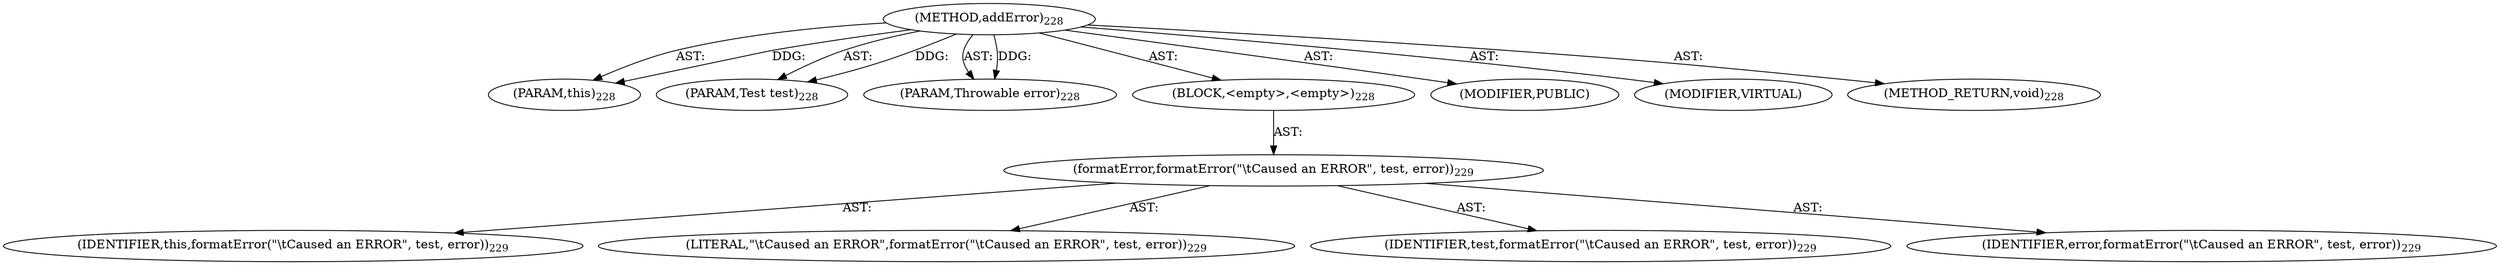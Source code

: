 digraph "addError" {  
"111669149706" [label = <(METHOD,addError)<SUB>228</SUB>> ]
"115964116995" [label = <(PARAM,this)<SUB>228</SUB>> ]
"115964117015" [label = <(PARAM,Test test)<SUB>228</SUB>> ]
"115964117016" [label = <(PARAM,Throwable error)<SUB>228</SUB>> ]
"25769803794" [label = <(BLOCK,&lt;empty&gt;,&lt;empty&gt;)<SUB>228</SUB>> ]
"30064771176" [label = <(formatError,formatError(&quot;\tCaused an ERROR&quot;, test, error))<SUB>229</SUB>> ]
"68719476739" [label = <(IDENTIFIER,this,formatError(&quot;\tCaused an ERROR&quot;, test, error))<SUB>229</SUB>> ]
"90194313236" [label = <(LITERAL,&quot;\tCaused an ERROR&quot;,formatError(&quot;\tCaused an ERROR&quot;, test, error))<SUB>229</SUB>> ]
"68719476813" [label = <(IDENTIFIER,test,formatError(&quot;\tCaused an ERROR&quot;, test, error))<SUB>229</SUB>> ]
"68719476814" [label = <(IDENTIFIER,error,formatError(&quot;\tCaused an ERROR&quot;, test, error))<SUB>229</SUB>> ]
"133143986203" [label = <(MODIFIER,PUBLIC)> ]
"133143986204" [label = <(MODIFIER,VIRTUAL)> ]
"128849018890" [label = <(METHOD_RETURN,void)<SUB>228</SUB>> ]
  "111669149706" -> "115964116995"  [ label = "AST: "] 
  "111669149706" -> "115964117015"  [ label = "AST: "] 
  "111669149706" -> "115964117016"  [ label = "AST: "] 
  "111669149706" -> "25769803794"  [ label = "AST: "] 
  "111669149706" -> "133143986203"  [ label = "AST: "] 
  "111669149706" -> "133143986204"  [ label = "AST: "] 
  "111669149706" -> "128849018890"  [ label = "AST: "] 
  "25769803794" -> "30064771176"  [ label = "AST: "] 
  "30064771176" -> "68719476739"  [ label = "AST: "] 
  "30064771176" -> "90194313236"  [ label = "AST: "] 
  "30064771176" -> "68719476813"  [ label = "AST: "] 
  "30064771176" -> "68719476814"  [ label = "AST: "] 
  "111669149706" -> "115964116995"  [ label = "DDG: "] 
  "111669149706" -> "115964117015"  [ label = "DDG: "] 
  "111669149706" -> "115964117016"  [ label = "DDG: "] 
}
